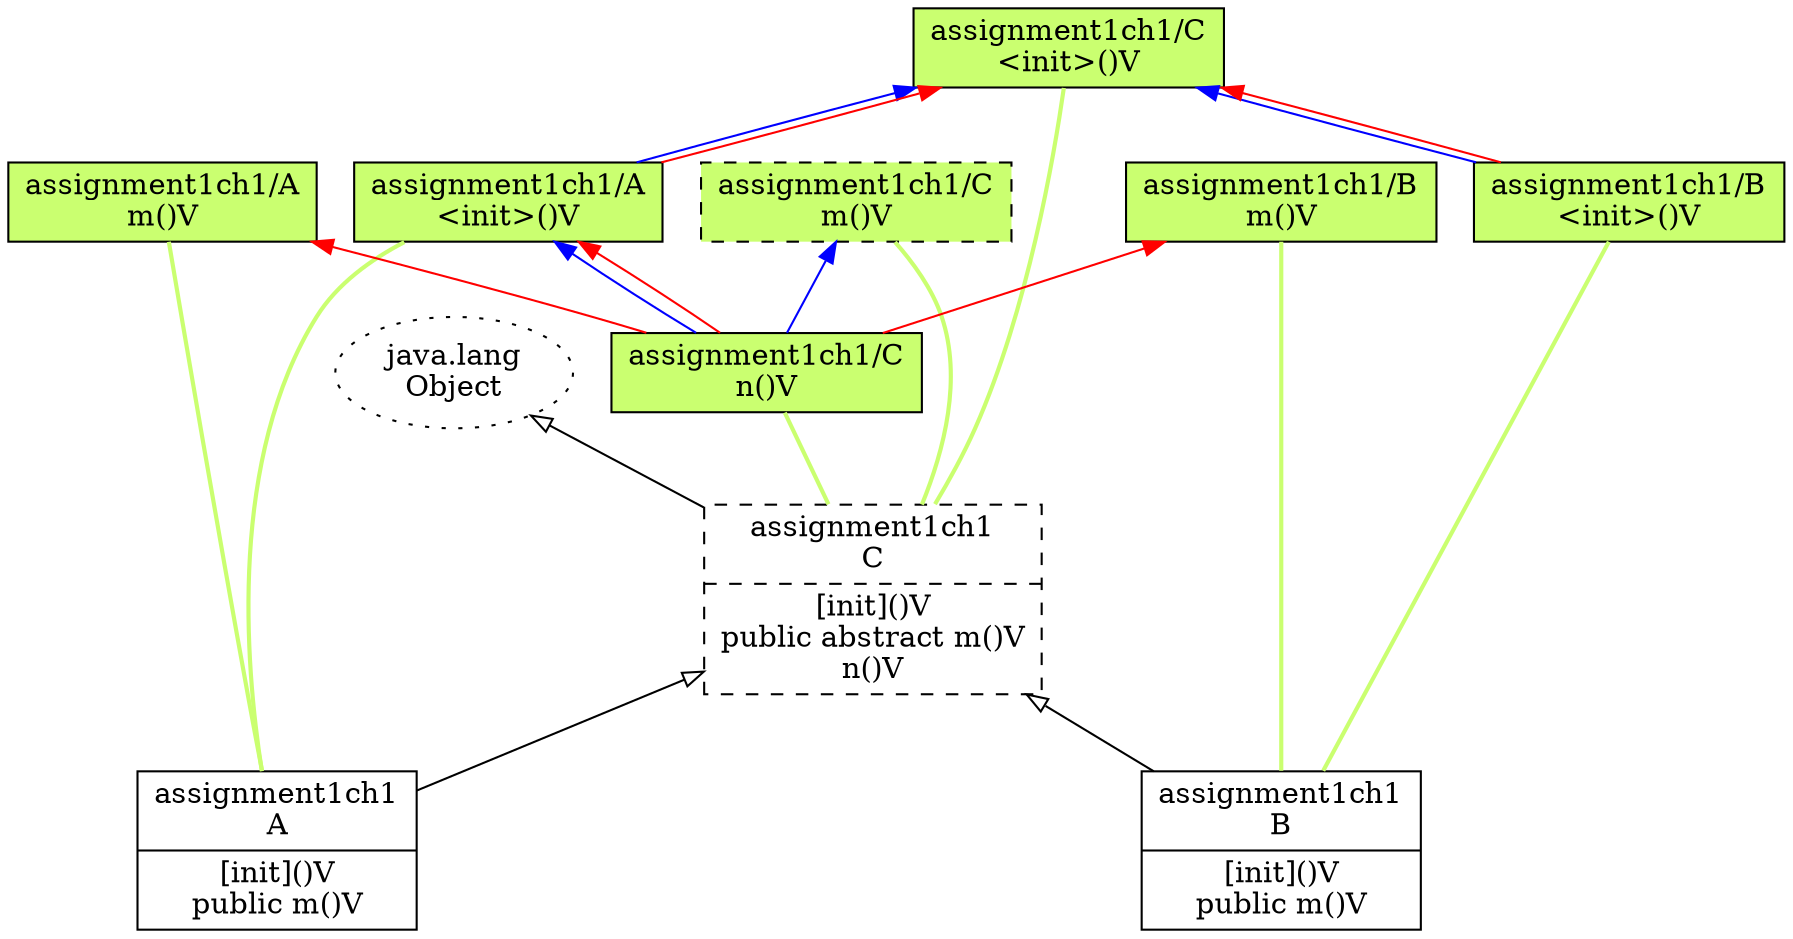 digraph types {
  rankdir="BT"
  "java/lang/Object" [shape=ellipse, style=dotted, label="java.lang\nObject"]
  "assignment1ch1/A" [shape=record, style=solid, label="{assignment1ch1\nA|[init]()V\npublic m()V\n}"]
  "assignment1ch1/B" [shape=record, style=solid, label="{assignment1ch1\nB|[init]()V\npublic m()V\n}"]
  "assignment1ch1/C" [shape=record, style=dashed, label="{assignment1ch1\nC|[init]()V\npublic abstract m()V\nn()V\n}"]
  "assignment1ch1/A" -> "assignment1ch1/C" [style=solid, arrowhead=empty]
  "assignment1ch1/B" -> "assignment1ch1/C" [style=solid, arrowhead=empty]
  "assignment1ch1/C" -> "java/lang/Object" [style=solid, arrowhead=empty]
  "assignment1ch1/A.<init>()V" [shape=rectangle, label="assignment1ch1/A\n<init>()V", fillcolor=darkolivegreen1 style="filled,"]
  "assignment1ch1/A" -> "assignment1ch1/A.<init>()V" [arrowhead=none, style=bold, color=darkolivegreen1]
  "assignment1ch1/A.m()V" [shape=rectangle, label="assignment1ch1/A\nm()V", fillcolor=darkolivegreen1 style="filled,"]
  "assignment1ch1/A" -> "assignment1ch1/A.m()V" [arrowhead=none, style=bold, color=darkolivegreen1]
  "assignment1ch1/B.<init>()V" [shape=rectangle, label="assignment1ch1/B\n<init>()V", fillcolor=darkolivegreen1 style="filled,"]
  "assignment1ch1/B" -> "assignment1ch1/B.<init>()V" [arrowhead=none, style=bold, color=darkolivegreen1]
  "assignment1ch1/B.m()V" [shape=rectangle, label="assignment1ch1/B\nm()V", fillcolor=darkolivegreen1 style="filled,"]
  "assignment1ch1/B" -> "assignment1ch1/B.m()V" [arrowhead=none, style=bold, color=darkolivegreen1]
  "assignment1ch1/C.<init>()V" [shape=rectangle, label="assignment1ch1/C\n<init>()V", fillcolor=darkolivegreen1 style="filled,"]
  "assignment1ch1/C" -> "assignment1ch1/C.<init>()V" [arrowhead=none, style=bold, color=darkolivegreen1]
  "assignment1ch1/C.m()V" [shape=rectangle, label="assignment1ch1/C\nm()V", fillcolor=darkolivegreen1 style="filled,,dashed"]
  "assignment1ch1/C" -> "assignment1ch1/C.m()V" [arrowhead=none, style=bold, color=darkolivegreen1]
  "assignment1ch1/C.n()V" [shape=rectangle, label="assignment1ch1/C\nn()V", fillcolor=darkolivegreen1 style="filled,"]
  "assignment1ch1/C" -> "assignment1ch1/C.n()V" [arrowhead=none, style=bold, color=darkolivegreen1]
  "assignment1ch1/A.<init>()V" -> "assignment1ch1/C.<init>()V" [color=blue]
  "assignment1ch1/A.<init>()V" -> "assignment1ch1/C.<init>()V" [color=red]
  "assignment1ch1/B.<init>()V" -> "assignment1ch1/C.<init>()V" [color=blue]
  "assignment1ch1/B.<init>()V" -> "assignment1ch1/C.<init>()V" [color=red]
  "assignment1ch1/C.n()V" -> "assignment1ch1/A.<init>()V" [color=blue]
  "assignment1ch1/C.n()V" -> "assignment1ch1/A.<init>()V" [color=red]
  "assignment1ch1/C.n()V" -> "assignment1ch1/C.m()V" [color=blue]
  "assignment1ch1/C.n()V" -> "assignment1ch1/B.m()V" [color=red]
  "assignment1ch1/C.n()V" -> "assignment1ch1/A.m()V" [color=red]
}
